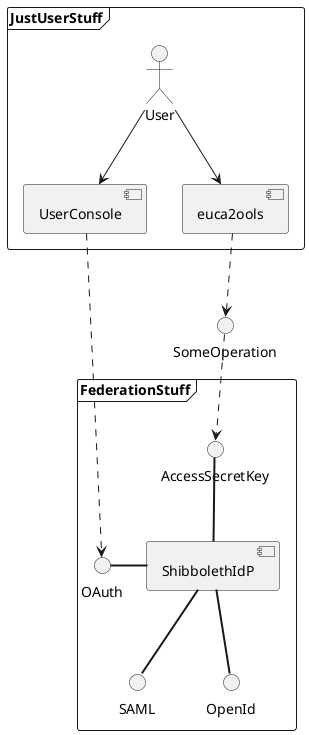 @startuml
frame JustUserStuff {
  actor User
  component UserConsole
  component euca2ools
  User-->UserConsole
  User-->euca2ools
}
() SomeOperation

frame FederationStuff {
  () SAML
  () OAuth
  () OpenId
  () AccessSecretKey
  component ShibbolethIdP
  ShibbolethIdP == SAML
  ShibbolethIdP =r= OAuth
  ShibbolethIdP =d= OpenId
  ShibbolethIdP =u= AccessSecretKey
}
euca2ools .d.> SomeOperation
SomeOperation .d.> AccessSecretKey
UserConsole .d.> OAuth

@enduml
